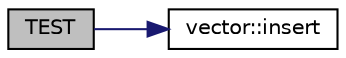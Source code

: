 digraph "TEST"
{
 // LATEX_PDF_SIZE
  edge [fontname="Helvetica",fontsize="10",labelfontname="Helvetica",labelfontsize="10"];
  node [fontname="Helvetica",fontsize="10",shape=record];
  rankdir="LR";
  Node97 [label="TEST",height=0.2,width=0.4,color="black", fillcolor="grey75", style="filled", fontcolor="black",tooltip=" "];
  Node97 -> Node98 [color="midnightblue",fontsize="10",style="solid",fontname="Helvetica"];
  Node98 [label="vector::insert",height=0.2,width=0.4,color="black", fillcolor="white", style="filled",URL="$classvector.html#a6960e8ec1589ea9ed4679586ff6e82fd",tooltip="Inserts value at position pos."];
}
